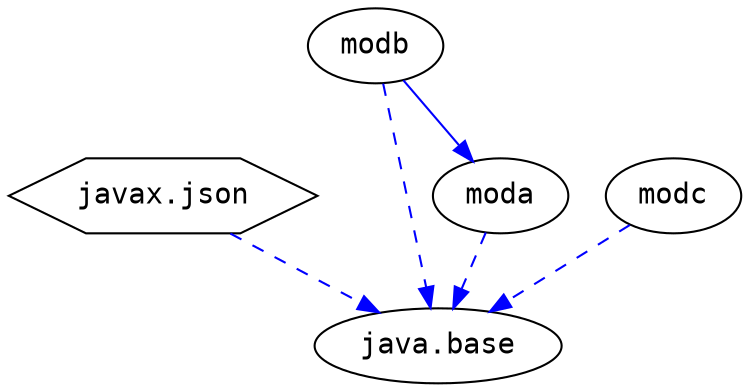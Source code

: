# Created by depvis.JigsawDepVisualizer on Sun Nov 20 16:42:20 CET 2016
digraph Java9_Dependency_Visualizer {
javax_json[fontname="Consolas",shape="hexagon",label="javax.json"];
java_base[fontname="Consolas",shape="ellipse",label="java.base"];
moda[fontname="Consolas",shape="ellipse",label="moda"];
modc[fontname="Consolas",shape="ellipse",label="modc"];
modb[fontname="Consolas",shape="ellipse",label="modb"];
javax_json -> java_base[color="#0000ff",fontname="Consolas",fontcolor="#0000ff",style="dashed",weight="16"]
moda -> java_base[color="#0000ff",fontname="Consolas",fontcolor="#0000ff",style="dashed",weight="16"]
modc -> java_base[color="#0000ff",fontname="Consolas",fontcolor="#0000ff",style="dashed",weight="16"]
modb -> moda[color="#0000ff",fontname="Consolas",fontcolor="#0000ff",weight="8"]
modb -> java_base[color="#0000ff",fontname="Consolas",fontcolor="#0000ff",style="dashed",weight="16"]
}
